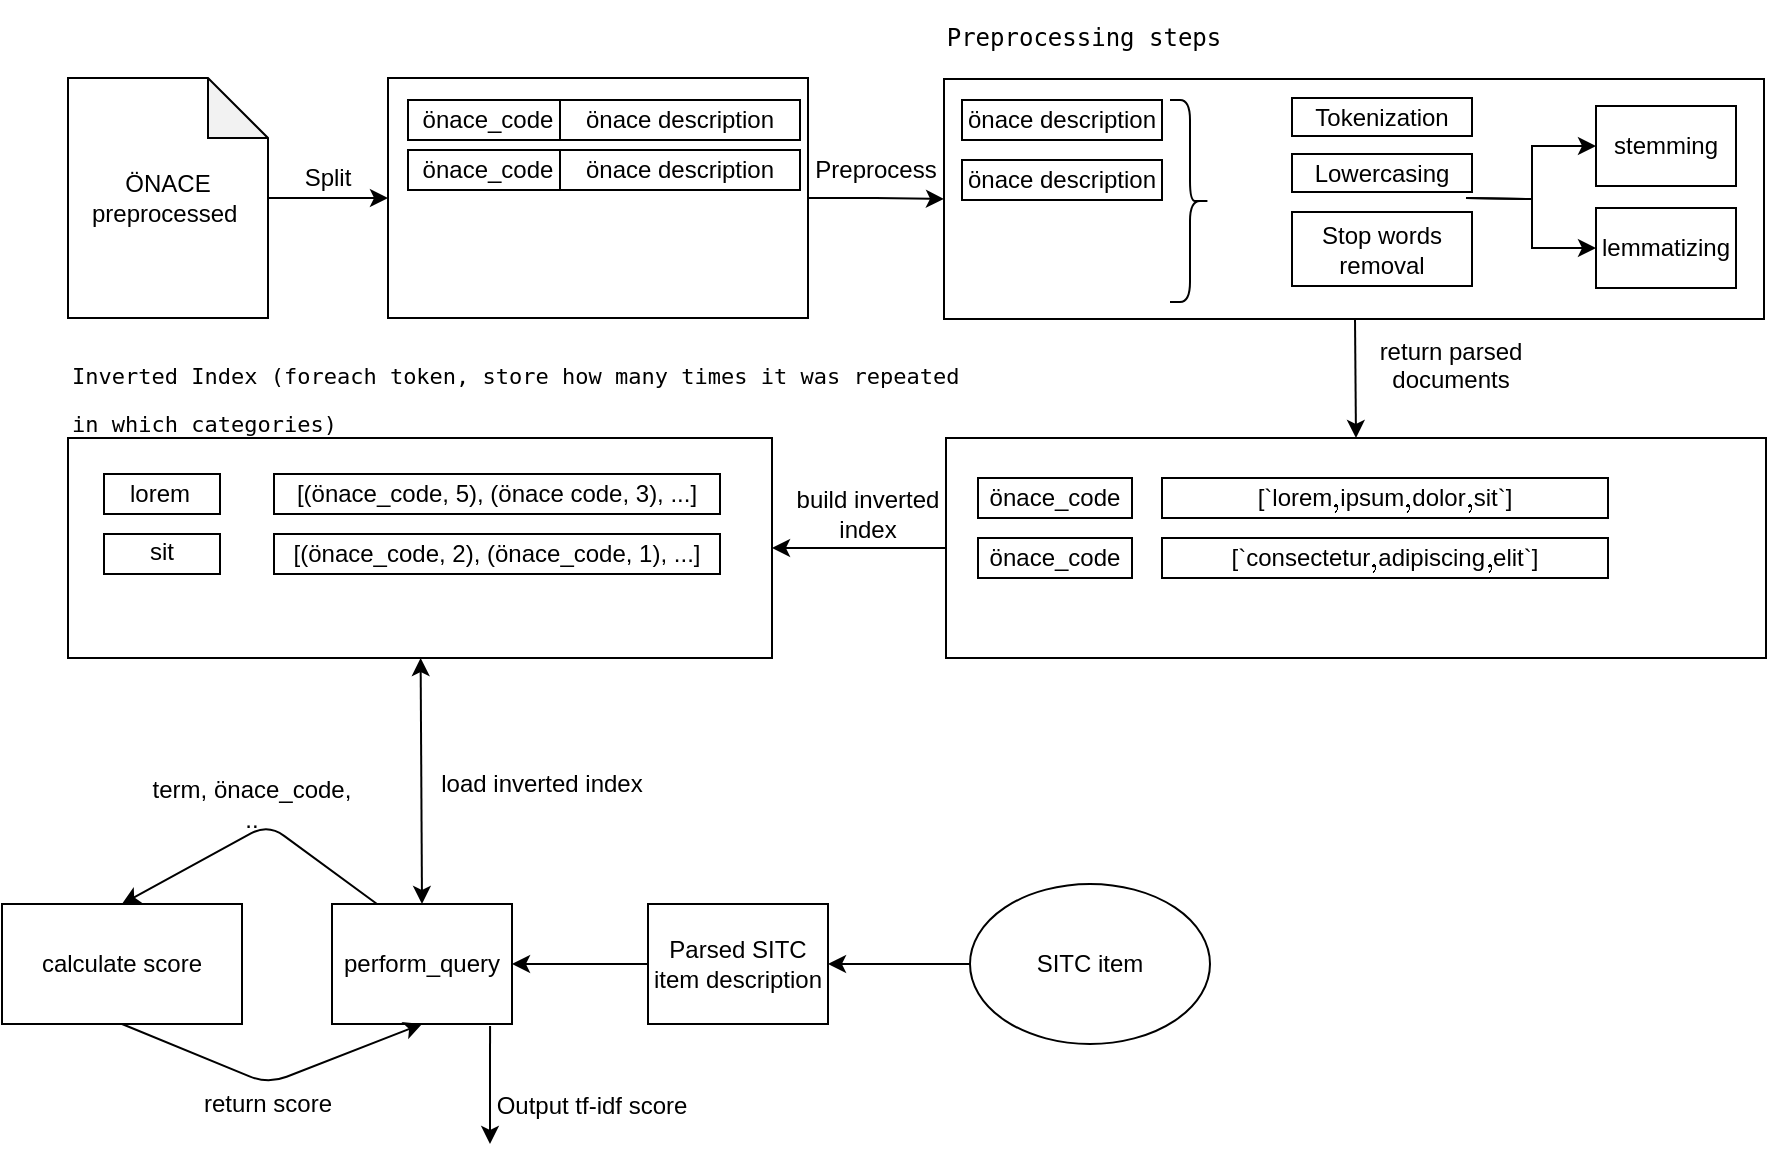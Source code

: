 <mxfile version="12.9.14" type="device"><diagram id="-a1fKHzbGOCCR80baXyL" name="Page-1"><mxGraphModel dx="1355" dy="774" grid="1" gridSize="10" guides="1" tooltips="1" connect="1" arrows="1" fold="1" page="1" pageScale="1" pageWidth="850" pageHeight="1100" math="0" shadow="0"><root><mxCell id="0"/><mxCell id="1" parent="0"/><mxCell id="HSqCd_zMHNu4-Cdz1LdL-1" value="ÖNACE preprocessed&amp;nbsp;" style="shape=note;whiteSpace=wrap;html=1;backgroundOutline=1;darkOpacity=0.05;" parent="1" vertex="1"><mxGeometry x="80" y="160" width="100" height="120" as="geometry"/></mxCell><mxCell id="HSqCd_zMHNu4-Cdz1LdL-2" value="" style="endArrow=classic;html=1;entryX=0;entryY=0.5;entryDx=0;entryDy=0;" parent="1" source="HSqCd_zMHNu4-Cdz1LdL-1" edge="1"><mxGeometry width="50" height="50" relative="1" as="geometry"><mxPoint x="211" y="235" as="sourcePoint"/><mxPoint x="240" y="220" as="targetPoint"/></mxGeometry></mxCell><mxCell id="HSqCd_zMHNu4-Cdz1LdL-10" value="Split" style="text;html=1;strokeColor=none;fillColor=none;align=center;verticalAlign=middle;whiteSpace=wrap;rounded=0;" parent="1" vertex="1"><mxGeometry x="190" y="200" width="40" height="20" as="geometry"/></mxCell><mxCell id="HSqCd_zMHNu4-Cdz1LdL-18" style="edgeStyle=orthogonalEdgeStyle;rounded=0;orthogonalLoop=1;jettySize=auto;html=1;exitX=1;exitY=0.5;exitDx=0;exitDy=0;entryX=0;entryY=0.5;entryDx=0;entryDy=0;" parent="1" source="HSqCd_zMHNu4-Cdz1LdL-11" edge="1" target="HSqCd_zMHNu4-Cdz1LdL-20"><mxGeometry relative="1" as="geometry"><mxPoint x="490" y="220" as="targetPoint"/></mxGeometry></mxCell><mxCell id="HSqCd_zMHNu4-Cdz1LdL-11" value="" style="rounded=0;whiteSpace=wrap;html=1;" parent="1" vertex="1"><mxGeometry x="240" y="160" width="210" height="120" as="geometry"/></mxCell><mxCell id="HSqCd_zMHNu4-Cdz1LdL-12" value="önace_code" style="rounded=0;whiteSpace=wrap;html=1;" parent="1" vertex="1"><mxGeometry x="250" y="171" width="80" height="20" as="geometry"/></mxCell><mxCell id="HSqCd_zMHNu4-Cdz1LdL-14" value="önace description" style="rounded=0;whiteSpace=wrap;html=1;" parent="1" vertex="1"><mxGeometry x="326" y="171" width="120" height="20" as="geometry"/></mxCell><mxCell id="HSqCd_zMHNu4-Cdz1LdL-17" value="" style="shape=image;html=1;verticalAlign=top;verticalLabelPosition=bottom;labelBackgroundColor=#ffffff;imageAspect=0;aspect=fixed;image=https://cdn4.iconfinder.com/data/icons/essential-app-1/16/dot-more-menu-hide-128.png;rounded=0;rotation=90;" parent="1" vertex="1"><mxGeometry x="316" y="240" width="18" height="18" as="geometry"/></mxCell><mxCell id="HSqCd_zMHNu4-Cdz1LdL-19" value="Preprocess" style="text;html=1;strokeColor=none;fillColor=none;align=center;verticalAlign=middle;whiteSpace=wrap;rounded=0;" parent="1" vertex="1"><mxGeometry x="464" y="196" width="40" height="20" as="geometry"/></mxCell><mxCell id="HSqCd_zMHNu4-Cdz1LdL-20" value="" style="rounded=0;whiteSpace=wrap;html=1;" parent="1" vertex="1"><mxGeometry x="518" y="160.5" width="410" height="120" as="geometry"/></mxCell><mxCell id="HSqCd_zMHNu4-Cdz1LdL-25" value="stemming" style="rounded=0;whiteSpace=wrap;html=1;" parent="1" vertex="1"><mxGeometry x="844" y="174" width="70" height="40" as="geometry"/></mxCell><mxCell id="HSqCd_zMHNu4-Cdz1LdL-26" value="lemmatizing" style="rounded=0;whiteSpace=wrap;html=1;" parent="1" vertex="1"><mxGeometry x="844" y="225" width="70" height="40" as="geometry"/></mxCell><mxCell id="HSqCd_zMHNu4-Cdz1LdL-27" value="önace description" style="rounded=0;whiteSpace=wrap;html=1;" parent="1" vertex="1"><mxGeometry x="527" y="171" width="100" height="20" as="geometry"/></mxCell><mxCell id="HSqCd_zMHNu4-Cdz1LdL-28" value="önace description" style="rounded=0;whiteSpace=wrap;html=1;" parent="1" vertex="1"><mxGeometry x="527" y="201" width="100" height="20" as="geometry"/></mxCell><mxCell id="HSqCd_zMHNu4-Cdz1LdL-29" value="" style="shape=image;html=1;verticalAlign=top;verticalLabelPosition=bottom;labelBackgroundColor=#ffffff;imageAspect=0;aspect=fixed;image=https://cdn4.iconfinder.com/data/icons/essential-app-1/16/dot-more-menu-hide-128.png;rounded=0;rotation=90;" parent="1" vertex="1"><mxGeometry x="568" y="240" width="18" height="18" as="geometry"/></mxCell><mxCell id="HSqCd_zMHNu4-Cdz1LdL-32" value="" style="shape=curlyBracket;whiteSpace=wrap;html=1;rounded=1;rotation=180;" parent="1" vertex="1"><mxGeometry x="631" y="171" width="20" height="101" as="geometry"/></mxCell><mxCell id="HSqCd_zMHNu4-Cdz1LdL-42" style="edgeStyle=orthogonalEdgeStyle;rounded=0;orthogonalLoop=1;jettySize=auto;html=1;exitX=1;exitY=0.5;exitDx=0;exitDy=0;entryX=0;entryY=0.5;entryDx=0;entryDy=0;" parent="1" target="HSqCd_zMHNu4-Cdz1LdL-25" edge="1"><mxGeometry relative="1" as="geometry"><mxPoint x="779" y="220" as="sourcePoint"/></mxGeometry></mxCell><mxCell id="HSqCd_zMHNu4-Cdz1LdL-43" style="edgeStyle=orthogonalEdgeStyle;rounded=0;orthogonalLoop=1;jettySize=auto;html=1;exitX=1;exitY=0.5;exitDx=0;exitDy=0;entryX=0;entryY=0.5;entryDx=0;entryDy=0;" parent="1" target="HSqCd_zMHNu4-Cdz1LdL-26" edge="1"><mxGeometry relative="1" as="geometry"><mxPoint x="779" y="220" as="sourcePoint"/></mxGeometry></mxCell><mxCell id="HSqCd_zMHNu4-Cdz1LdL-35" value="Tokenization" style="rounded=0;whiteSpace=wrap;html=1;" parent="1" vertex="1"><mxGeometry x="692" y="170" width="90" height="19" as="geometry"/></mxCell><mxCell id="HSqCd_zMHNu4-Cdz1LdL-36" value="Lowercasing" style="rounded=0;whiteSpace=wrap;html=1;" parent="1" vertex="1"><mxGeometry x="692" y="198" width="90" height="19" as="geometry"/></mxCell><mxCell id="HSqCd_zMHNu4-Cdz1LdL-37" value="Stop words removal" style="rounded=0;whiteSpace=wrap;html=1;" parent="1" vertex="1"><mxGeometry x="692" y="227" width="90" height="37" as="geometry"/></mxCell><mxCell id="HSqCd_zMHNu4-Cdz1LdL-38" value="&lt;pre&gt;Preprocessing steps&lt;/pre&gt;" style="text;html=1;strokeColor=none;fillColor=none;align=center;verticalAlign=middle;whiteSpace=wrap;rounded=0;" parent="1" vertex="1"><mxGeometry x="533" y="130" width="110" height="20" as="geometry"/></mxCell><mxCell id="HSqCd_zMHNu4-Cdz1LdL-45" value="return parsed documents&lt;br&gt;&lt;br&gt;" style="text;html=1;strokeColor=none;fillColor=none;align=center;verticalAlign=middle;whiteSpace=wrap;rounded=0;" parent="1" vertex="1"><mxGeometry x="733.5" y="301" width="75" height="20" as="geometry"/></mxCell><mxCell id="HSqCd_zMHNu4-Cdz1LdL-46" value="" style="rounded=0;whiteSpace=wrap;html=1;" parent="1" vertex="1"><mxGeometry x="519" y="340" width="410" height="110" as="geometry"/></mxCell><mxCell id="HSqCd_zMHNu4-Cdz1LdL-48" value="" style="shape=image;html=1;verticalAlign=top;verticalLabelPosition=bottom;labelBackgroundColor=#ffffff;imageAspect=0;aspect=fixed;image=https://cdn4.iconfinder.com/data/icons/essential-app-1/16/dot-more-menu-hide-128.png;rounded=0;rotation=90;direction=west;" parent="1" vertex="1"><mxGeometry x="559" y="423" width="18" height="18" as="geometry"/></mxCell><mxCell id="5ETXVGSUypAEDKvdy4Dg-1" value="&lt;span&gt;önace_code&lt;/span&gt;" style="rounded=0;whiteSpace=wrap;html=1;" parent="1" vertex="1"><mxGeometry x="535" y="360" width="77" height="20" as="geometry"/></mxCell><mxCell id="5ETXVGSUypAEDKvdy4Dg-2" value="&lt;span&gt;[`&lt;/span&gt;&lt;span&gt;lorem`, `ipsum`, `dolor`, `sit`]&lt;/span&gt;" style="rounded=0;whiteSpace=wrap;html=1;" parent="1" vertex="1"><mxGeometry x="627" y="360" width="223" height="20" as="geometry"/></mxCell><mxCell id="5ETXVGSUypAEDKvdy4Dg-3" value="&lt;span&gt;önace_code&lt;/span&gt;" style="rounded=0;whiteSpace=wrap;html=1;" parent="1" vertex="1"><mxGeometry x="535" y="390" width="77" height="20" as="geometry"/></mxCell><mxCell id="5ETXVGSUypAEDKvdy4Dg-4" value="&lt;meta http-equiv=&quot;content-type&quot; content=&quot;text/html; charset=utf-8&quot;&gt;&lt;span style=&quot;font-family: Helvetica; font-size: 12px; font-style: normal; font-variant-ligatures: normal; font-variant-caps: normal; font-weight: 400; letter-spacing: normal; orphans: 2; text-align: center; text-indent: 0px; text-transform: none; widows: 2; word-spacing: 0px; -webkit-text-stroke-width: 0px; text-decoration-style: initial; text-decoration-color: initial; float: none; display: inline !important;&quot;&gt;[`&lt;/span&gt;&lt;span style=&quot;font-family: Helvetica; font-size: 12px; font-style: normal; font-variant-ligatures: normal; font-variant-caps: normal; font-weight: 400; letter-spacing: normal; orphans: 2; text-align: center; text-indent: 0px; text-transform: none; widows: 2; word-spacing: 0px; -webkit-text-stroke-width: 0px; text-decoration-style: initial; text-decoration-color: initial;&quot;&gt;consectetur`, `adipiscing`, `elit`&lt;/span&gt;&lt;span style=&quot;font-family: Helvetica; font-size: 12px; font-style: normal; font-variant-ligatures: normal; font-variant-caps: normal; font-weight: 400; letter-spacing: normal; orphans: 2; text-align: center; text-indent: 0px; text-transform: none; widows: 2; word-spacing: 0px; -webkit-text-stroke-width: 0px; text-decoration-style: initial; text-decoration-color: initial;&quot;&gt;]&lt;/span&gt;" style="rounded=0;whiteSpace=wrap;html=1;" parent="1" vertex="1"><mxGeometry x="627" y="390" width="223" height="20" as="geometry"/></mxCell><mxCell id="5ETXVGSUypAEDKvdy4Dg-11" value="build inverted index" style="text;html=1;strokeColor=none;fillColor=none;align=center;verticalAlign=middle;whiteSpace=wrap;rounded=0;" parent="1" vertex="1"><mxGeometry x="430" y="368" width="100" height="20" as="geometry"/></mxCell><mxCell id="5ETXVGSUypAEDKvdy4Dg-12" value="" style="rounded=0;whiteSpace=wrap;html=1;" parent="1" vertex="1"><mxGeometry x="80" y="340" width="352" height="110" as="geometry"/></mxCell><mxCell id="5ETXVGSUypAEDKvdy4Dg-13" value="" style="shape=image;html=1;verticalAlign=top;verticalLabelPosition=bottom;labelBackgroundColor=#ffffff;imageAspect=0;aspect=fixed;image=https://cdn4.iconfinder.com/data/icons/essential-app-1/16/dot-more-menu-hide-128.png;rounded=0;rotation=90;direction=west;" parent="1" vertex="1"><mxGeometry x="115" y="421" width="18" height="18" as="geometry"/></mxCell><mxCell id="5ETXVGSUypAEDKvdy4Dg-14" value="" style="rounded=0;whiteSpace=wrap;html=1;" parent="1" vertex="1"><mxGeometry x="98" y="358" width="58" height="20" as="geometry"/></mxCell><mxCell id="5ETXVGSUypAEDKvdy4Dg-15" value="&lt;span&gt;[&lt;/span&gt;&lt;span&gt;(önace_code, 5), (önace code, 3), ...]&lt;/span&gt;" style="rounded=0;whiteSpace=wrap;html=1;" parent="1" vertex="1"><mxGeometry x="183" y="358" width="223" height="20" as="geometry"/></mxCell><mxCell id="5ETXVGSUypAEDKvdy4Dg-16" value="" style="rounded=0;whiteSpace=wrap;html=1;" parent="1" vertex="1"><mxGeometry x="98" y="388" width="58" height="20" as="geometry"/></mxCell><mxCell id="5ETXVGSUypAEDKvdy4Dg-17" value="&lt;span&gt;[(önace_code, 2), (&lt;/span&gt;önace_code&lt;span&gt;, 1), ...]&lt;/span&gt;" style="rounded=0;whiteSpace=wrap;html=1;" parent="1" vertex="1"><mxGeometry x="183" y="388" width="223" height="20" as="geometry"/></mxCell><mxCell id="5ETXVGSUypAEDKvdy4Dg-18" value="lorem&lt;br&gt;" style="text;html=1;strokeColor=none;fillColor=none;align=center;verticalAlign=middle;whiteSpace=wrap;rounded=0;" parent="1" vertex="1"><mxGeometry x="106" y="358" width="40" height="20" as="geometry"/></mxCell><mxCell id="5ETXVGSUypAEDKvdy4Dg-19" value="sit" style="text;html=1;strokeColor=none;fillColor=none;align=center;verticalAlign=middle;whiteSpace=wrap;rounded=0;" parent="1" vertex="1"><mxGeometry x="107" y="387" width="40" height="20" as="geometry"/></mxCell><mxCell id="5ETXVGSUypAEDKvdy4Dg-25" value="" style="endArrow=classic;html=1;exitX=0;exitY=0.5;exitDx=0;exitDy=0;" parent="1" source="HSqCd_zMHNu4-Cdz1LdL-46" target="5ETXVGSUypAEDKvdy4Dg-12" edge="1"><mxGeometry width="50" height="50" relative="1" as="geometry"><mxPoint x="80" y="560" as="sourcePoint"/><mxPoint x="130" y="510" as="targetPoint"/></mxGeometry></mxCell><mxCell id="5ETXVGSUypAEDKvdy4Dg-27" value="&lt;pre style=&quot;font-size: 11px&quot;&gt;&lt;font style=&quot;font-size: 11px&quot;&gt;Inverted Index (foreach token, store how many times it was repeated &lt;/font&gt;&lt;/pre&gt;&lt;pre style=&quot;font-size: 11px&quot;&gt;&lt;font style=&quot;font-size: 11px&quot;&gt;in which categories)&lt;/font&gt;&lt;/pre&gt;" style="text;html=1;strokeColor=none;fillColor=none;align=left;verticalAlign=middle;whiteSpace=wrap;rounded=0;" parent="1" vertex="1"><mxGeometry x="80" y="310" width="350" height="21" as="geometry"/></mxCell><mxCell id="BLtxyIKLztS6hy5vTIzp-9" value="" style="edgeStyle=orthogonalEdgeStyle;rounded=0;orthogonalLoop=1;jettySize=auto;html=1;" edge="1" parent="1" source="5ETXVGSUypAEDKvdy4Dg-29" target="5ETXVGSUypAEDKvdy4Dg-32"><mxGeometry relative="1" as="geometry"/></mxCell><mxCell id="5ETXVGSUypAEDKvdy4Dg-29" value="SITC item" style="ellipse;whiteSpace=wrap;html=1;" parent="1" vertex="1"><mxGeometry x="531" y="563" width="120" height="80" as="geometry"/></mxCell><mxCell id="5ETXVGSUypAEDKvdy4Dg-34" value="" style="edgeStyle=orthogonalEdgeStyle;rounded=0;orthogonalLoop=1;jettySize=auto;html=1;" parent="1" source="5ETXVGSUypAEDKvdy4Dg-32" target="5ETXVGSUypAEDKvdy4Dg-33" edge="1"><mxGeometry relative="1" as="geometry"/></mxCell><mxCell id="5ETXVGSUypAEDKvdy4Dg-32" value="Parsed SITC item description" style="rounded=0;whiteSpace=wrap;html=1;" parent="1" vertex="1"><mxGeometry x="370" y="573" width="90" height="60" as="geometry"/></mxCell><mxCell id="5ETXVGSUypAEDKvdy4Dg-33" value="perform_query" style="rounded=0;whiteSpace=wrap;html=1;" parent="1" vertex="1"><mxGeometry x="212" y="573" width="90" height="60" as="geometry"/></mxCell><mxCell id="5ETXVGSUypAEDKvdy4Dg-35" value="" style="endArrow=classic;startArrow=classic;html=1;exitX=0.5;exitY=0;exitDx=0;exitDy=0;" parent="1" source="5ETXVGSUypAEDKvdy4Dg-33" target="5ETXVGSUypAEDKvdy4Dg-12" edge="1"><mxGeometry width="50" height="50" relative="1" as="geometry"><mxPoint x="245" y="560" as="sourcePoint"/><mxPoint x="251" y="450" as="targetPoint"/></mxGeometry></mxCell><mxCell id="5ETXVGSUypAEDKvdy4Dg-37" value="load inverted index" style="text;html=1;strokeColor=none;fillColor=none;align=center;verticalAlign=middle;whiteSpace=wrap;rounded=0;" parent="1" vertex="1"><mxGeometry x="265" y="503" width="104" height="20" as="geometry"/></mxCell><mxCell id="5ETXVGSUypAEDKvdy4Dg-38" value="calculate score" style="rounded=0;whiteSpace=wrap;html=1;" parent="1" vertex="1"><mxGeometry x="47" y="573" width="120" height="60" as="geometry"/></mxCell><mxCell id="5ETXVGSUypAEDKvdy4Dg-39" value="" style="endArrow=classic;html=1;exitX=0.25;exitY=0;exitDx=0;exitDy=0;entryX=0.5;entryY=0;entryDx=0;entryDy=0;" parent="1" source="5ETXVGSUypAEDKvdy4Dg-33" target="5ETXVGSUypAEDKvdy4Dg-38" edge="1"><mxGeometry width="50" height="50" relative="1" as="geometry"><mxPoint x="50" y="713" as="sourcePoint"/><mxPoint x="100" y="663" as="targetPoint"/><Array as="points"><mxPoint x="180" y="533"/></Array></mxGeometry></mxCell><mxCell id="5ETXVGSUypAEDKvdy4Dg-41" value="term, önace_code, .." style="text;html=1;strokeColor=none;fillColor=none;align=center;verticalAlign=middle;whiteSpace=wrap;rounded=0;" parent="1" vertex="1"><mxGeometry x="120" y="513" width="104" height="20" as="geometry"/></mxCell><mxCell id="5ETXVGSUypAEDKvdy4Dg-42" value="" style="endArrow=classic;html=1;exitX=0.5;exitY=1;exitDx=0;exitDy=0;entryX=0.5;entryY=1;entryDx=0;entryDy=0;" parent="1" source="5ETXVGSUypAEDKvdy4Dg-38" target="5ETXVGSUypAEDKvdy4Dg-33" edge="1"><mxGeometry width="50" height="50" relative="1" as="geometry"><mxPoint x="50" y="713" as="sourcePoint"/><mxPoint x="100" y="663" as="targetPoint"/><Array as="points"><mxPoint x="180" y="663"/></Array></mxGeometry></mxCell><mxCell id="5ETXVGSUypAEDKvdy4Dg-43" value="return score" style="text;html=1;strokeColor=none;fillColor=none;align=center;verticalAlign=middle;whiteSpace=wrap;rounded=0;" parent="1" vertex="1"><mxGeometry x="145" y="663" width="70" height="20" as="geometry"/></mxCell><mxCell id="5ETXVGSUypAEDKvdy4Dg-45" value="" style="endArrow=classic;html=1;exitX=0.878;exitY=1.017;exitDx=0;exitDy=0;exitPerimeter=0;" parent="1" source="5ETXVGSUypAEDKvdy4Dg-33" edge="1"><mxGeometry width="50" height="50" relative="1" as="geometry"><mxPoint x="50" y="753" as="sourcePoint"/><mxPoint x="291" y="693" as="targetPoint"/></mxGeometry></mxCell><mxCell id="5ETXVGSUypAEDKvdy4Dg-47" value="Output tf-idf score" style="text;html=1;strokeColor=none;fillColor=none;align=center;verticalAlign=middle;whiteSpace=wrap;rounded=0;" parent="1" vertex="1"><mxGeometry x="280" y="664" width="124" height="20" as="geometry"/></mxCell><mxCell id="BLtxyIKLztS6hy5vTIzp-1" value="önace_code" style="rounded=0;whiteSpace=wrap;html=1;" vertex="1" parent="1"><mxGeometry x="250" y="196" width="80" height="20" as="geometry"/></mxCell><mxCell id="BLtxyIKLztS6hy5vTIzp-2" value="önace description" style="rounded=0;whiteSpace=wrap;html=1;" vertex="1" parent="1"><mxGeometry x="326" y="196" width="120" height="20" as="geometry"/></mxCell><mxCell id="BLtxyIKLztS6hy5vTIzp-5" value="" style="endArrow=classic;html=1;entryX=0.5;entryY=0;entryDx=0;entryDy=0;" edge="1" parent="1" source="HSqCd_zMHNu4-Cdz1LdL-20" target="HSqCd_zMHNu4-Cdz1LdL-46"><mxGeometry width="50" height="50" relative="1" as="geometry"><mxPoint x="700" y="420" as="sourcePoint"/><mxPoint x="750" y="370" as="targetPoint"/></mxGeometry></mxCell></root></mxGraphModel></diagram></mxfile>
